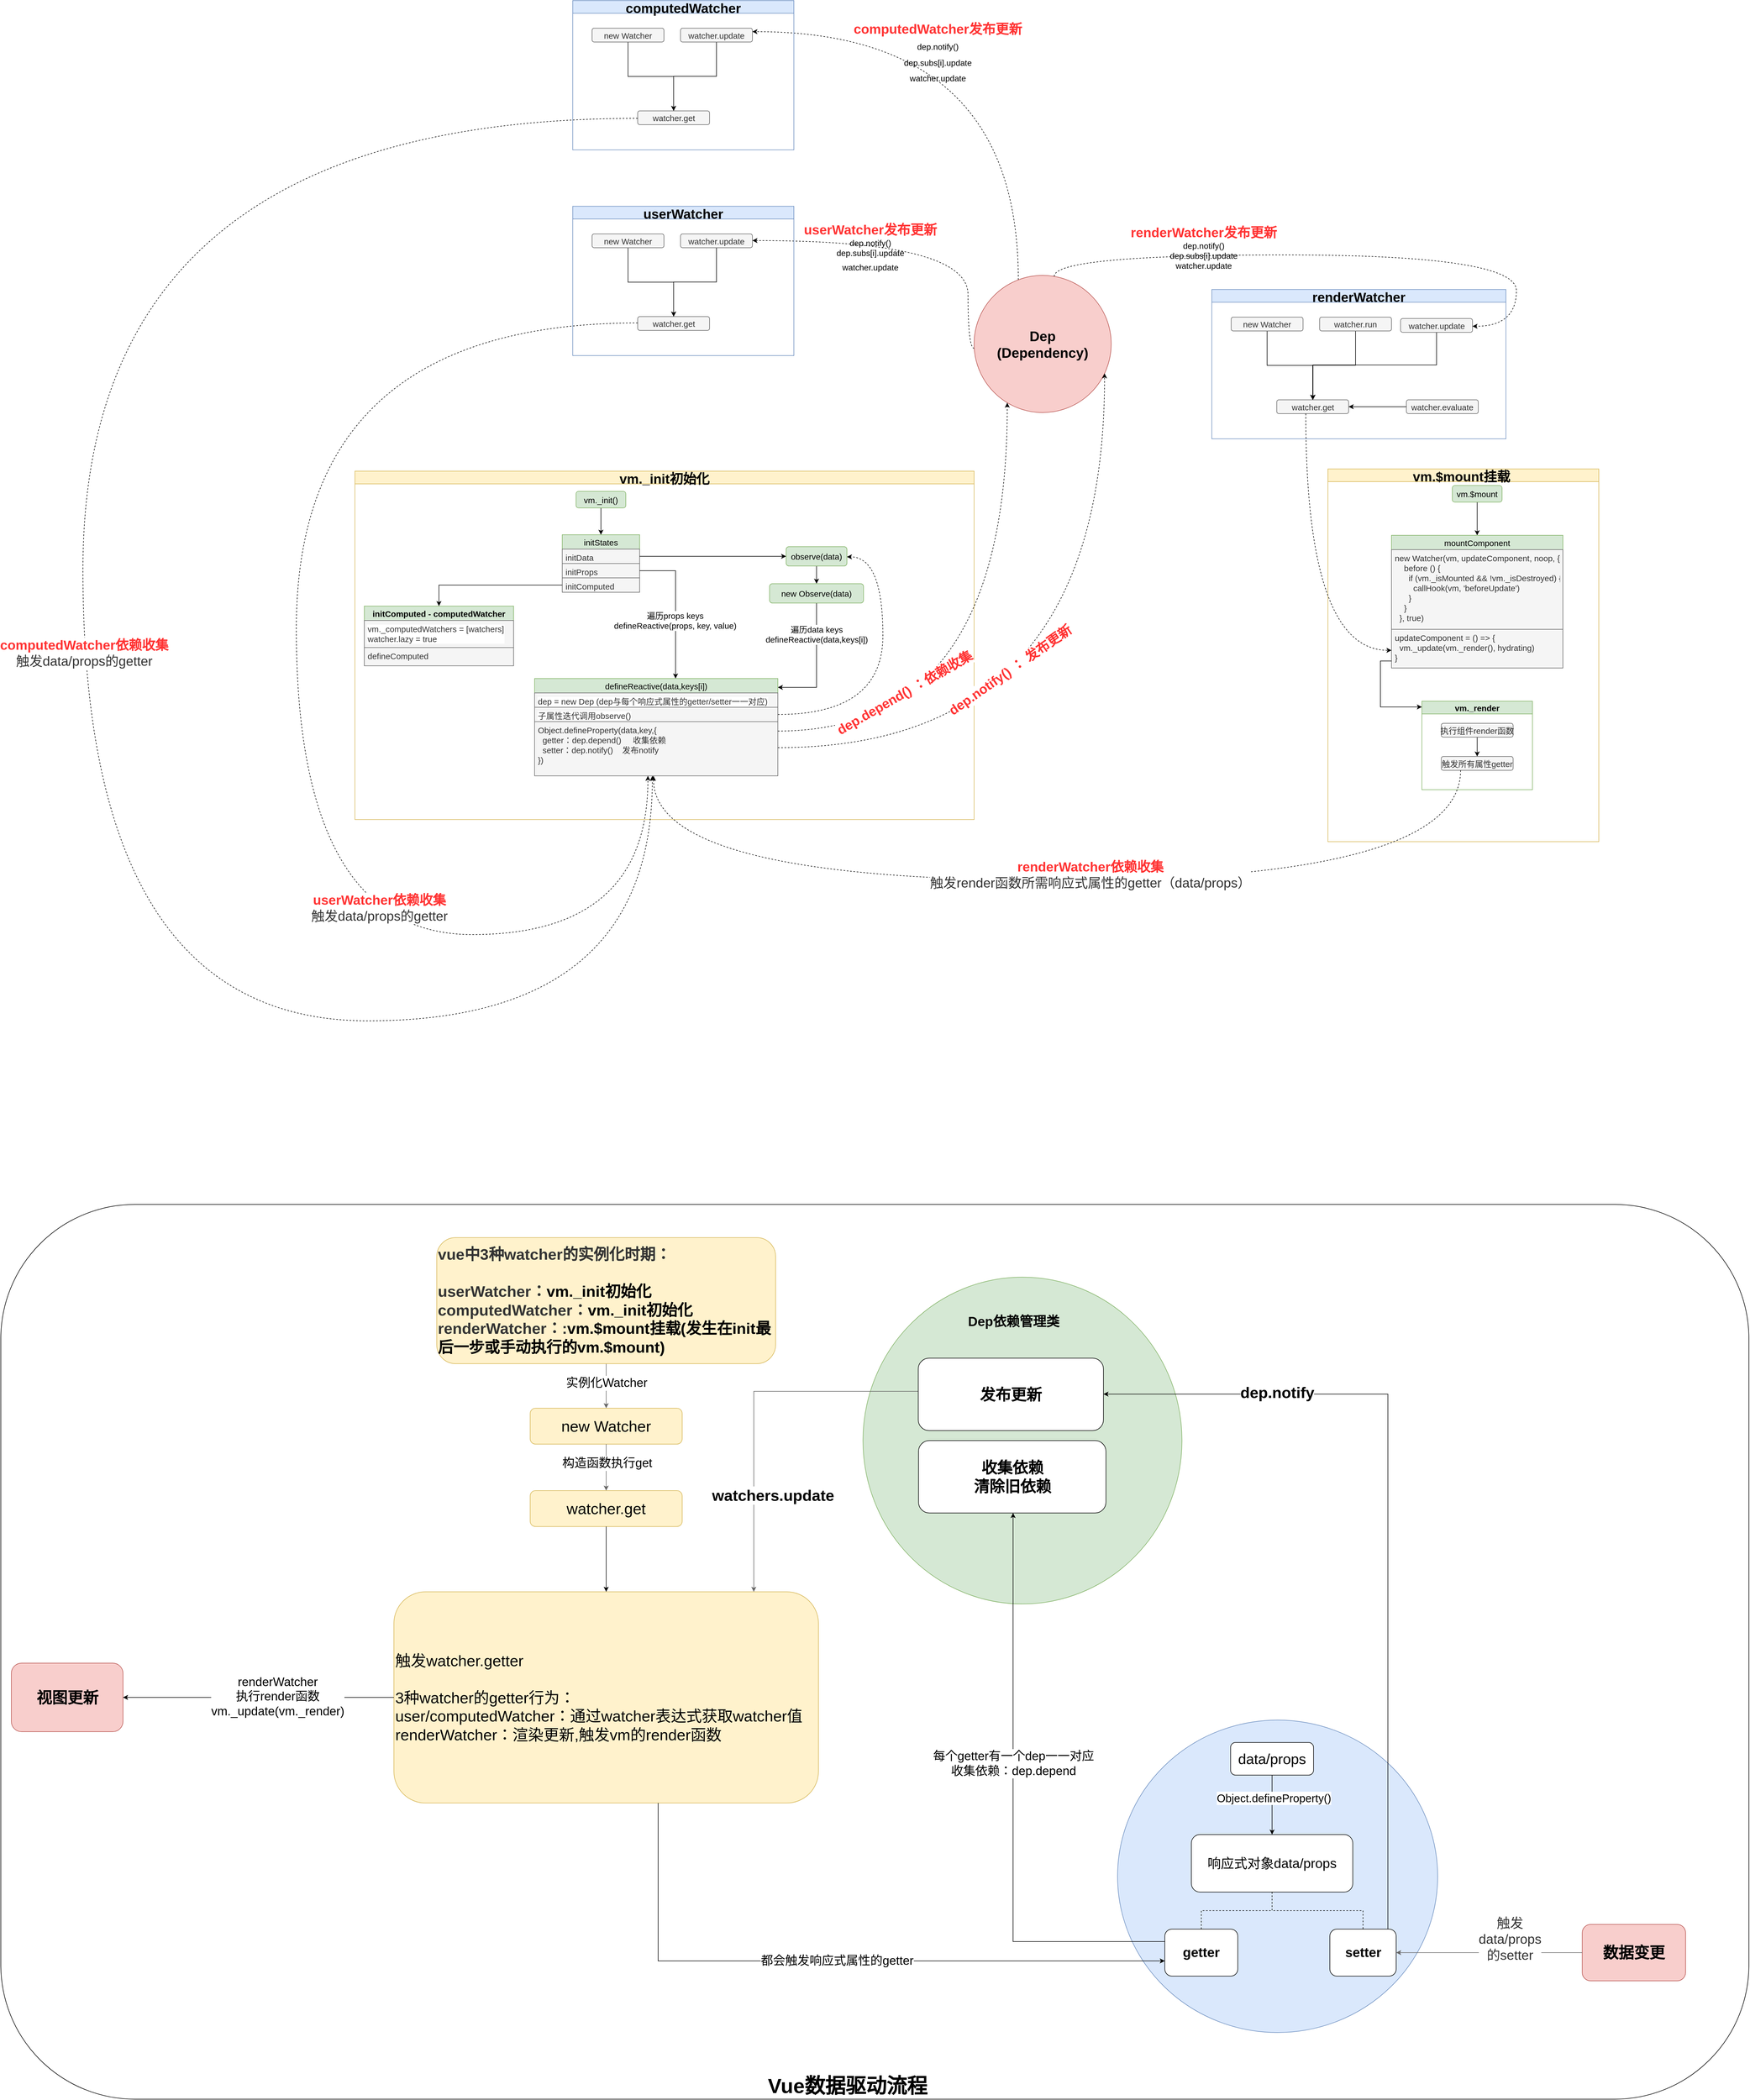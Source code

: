 <mxfile version="12.2.4" pages="1"><diagram id="KeDVFC0Eh61NueWpecI6" name="Page-1"><mxGraphModel dx="2292" dy="1906" grid="0" gridSize="10" guides="1" tooltips="1" connect="1" arrows="1" fold="1" page="0" pageScale="1" pageWidth="827" pageHeight="1169" background="none" math="0" shadow="0"><root><mxCell id="0"/><mxCell id="1" parent="0"/><mxCell id="132" value="" style="edgeStyle=orthogonalEdgeStyle;orthogonalLoop=1;jettySize=auto;html=1;curved=1;dashed=1;" parent="1" source="3" target="128" edge="1"><mxGeometry relative="1" as="geometry"><mxPoint x="1166" y="-112.0" as="targetPoint"/><Array as="points"><mxPoint x="799" y="-112"/><mxPoint x="799" y="-307"/></Array></mxGeometry></mxCell><mxCell id="133" value="&lt;span style=&quot;color: rgb(255 , 51 , 51) ; font-weight: 700&quot;&gt;&lt;font style=&quot;font-size: 24px&quot;&gt;userWatcher发布更新&lt;br&gt;&lt;/font&gt;&lt;/span&gt;&lt;span style=&quot;font-size: 15px&quot;&gt;dep.notify()&lt;/span&gt;&lt;br style=&quot;font-size: 15px&quot;&gt;&lt;span style=&quot;font-size: 15px&quot;&gt;dep.subs[i].update&lt;/span&gt;&lt;br style=&quot;font-size: 15px&quot;&gt;&lt;span style=&quot;font-size: 15px&quot;&gt;watcher.update&lt;/span&gt;&lt;span style=&quot;color: rgb(255 , 51 , 51) ; font-weight: 700&quot;&gt;&lt;font style=&quot;font-size: 24px&quot;&gt;&lt;br&gt;&lt;/font&gt;&lt;/span&gt;" style="text;html=1;resizable=0;points=[];align=center;verticalAlign=middle;labelBackgroundColor=none;" parent="132" vertex="1" connectable="0"><mxGeometry x="-0.067" y="23" relative="1" as="geometry"><mxPoint x="-105.5" y="-10" as="offset"/></mxGeometry></mxCell><mxCell id="146" style="edgeStyle=orthogonalEdgeStyle;curved=1;orthogonalLoop=1;jettySize=auto;html=1;entryX=1;entryY=0.25;entryDx=0;entryDy=0;dashed=1;fontSize=24;" parent="1" source="3" target="141" edge="1"><mxGeometry relative="1" as="geometry"><Array as="points"><mxPoint x="890" y="-684"/></Array></mxGeometry></mxCell><mxCell id="147" value="&lt;span style=&quot;color: rgb(255 , 51 , 51) ; font-weight: 700&quot;&gt;&lt;font style=&quot;font-size: 24px&quot;&gt;computedWatcher发布更新&lt;br&gt;&lt;/font&gt;&lt;/span&gt;&lt;span style=&quot;font-size: 15px&quot;&gt;dep.notify()&lt;/span&gt;&lt;br style=&quot;font-size: 15px&quot;&gt;&lt;span style=&quot;font-size: 15px&quot;&gt;dep.subs[i].update&lt;/span&gt;&lt;br style=&quot;font-size: 15px&quot;&gt;&lt;span style=&quot;font-size: 15px&quot;&gt;watcher.update&lt;/span&gt;&lt;span style=&quot;color: rgb(255 , 51 , 51) ; font-weight: 700&quot;&gt;&lt;font style=&quot;font-size: 24px&quot;&gt;&lt;br&gt;&lt;/font&gt;&lt;/span&gt;" style="text;html=1;resizable=0;points=[];align=center;verticalAlign=middle;labelBackgroundColor=none;fontSize=24;" parent="146" vertex="1" connectable="0"><mxGeometry x="-0.118" y="146" relative="1" as="geometry"><mxPoint as="offset"/></mxGeometry></mxCell><mxCell id="3" value="Dep&lt;br style=&quot;font-size: 25px;&quot;&gt;(Dependency)" style="ellipse;whiteSpace=wrap;html=1;aspect=fixed;fillColor=#f8cecc;strokeColor=#b85450;fontSize=25;fontStyle=1" parent="1" vertex="1"><mxGeometry x="810" y="-244" width="248" height="248" as="geometry"/></mxCell><mxCell id="5" value="vm._init初始化" style="swimlane;fillColor=#fff2cc;strokeColor=#d6b656;fontSize=24;" parent="1" vertex="1"><mxGeometry x="-310" y="110" width="1120" height="630" as="geometry"/></mxCell><mxCell id="50" style="edgeStyle=orthogonalEdgeStyle;orthogonalLoop=1;jettySize=auto;html=1;rounded=0;fontSize=15;" parent="5" source="7" target="12" edge="1"><mxGeometry relative="1" as="geometry"><mxPoint x="444.667" y="74.667" as="sourcePoint"/></mxGeometry></mxCell><mxCell id="7" value="vm._init()" style="rounded=1;whiteSpace=wrap;html=1;fontSize=15;fillColor=#d5e8d4;strokeColor=#82b366;" parent="5" vertex="1"><mxGeometry x="400" y="36.5" width="90" height="30" as="geometry"/></mxCell><mxCell id="27" style="edgeStyle=orthogonalEdgeStyle;rounded=0;orthogonalLoop=1;jettySize=auto;html=1;fontFamily=Helvetica;fontSize=15;fontColor=#000000;" parent="5" source="11" target="16" edge="1"><mxGeometry relative="1" as="geometry"/></mxCell><mxCell id="11" value="observe(data)" style="rounded=1;whiteSpace=wrap;html=1;fontSize=15;fillColor=#d5e8d4;strokeColor=#82b366;" parent="5" vertex="1"><mxGeometry x="780" y="136.5" width="110" height="35" as="geometry"/></mxCell><mxCell id="12" value="initStates" style="swimlane;fontStyle=0;childLayout=stackLayout;horizontal=1;startSize=26;fillColor=#d5e8d4;horizontalStack=0;resizeParent=1;resizeParentMax=0;resizeLast=0;collapsible=1;marginBottom=0;strokeWidth=1;fontSize=15;strokeColor=#82b366;" parent="5" vertex="1"><mxGeometry x="375" y="115" width="140" height="104" as="geometry"/></mxCell><mxCell id="13" value="initData" style="text;strokeColor=#666666;fillColor=#f5f5f5;align=left;verticalAlign=top;spacingLeft=4;spacingRight=4;overflow=hidden;rotatable=0;points=[[0,0.5],[1,0.5]];portConstraint=eastwest;fontColor=#333333;fontSize=15;" parent="12" vertex="1"><mxGeometry y="26" width="140" height="26" as="geometry"/></mxCell><mxCell id="14" value="initProps" style="text;strokeColor=#666666;fillColor=#f5f5f5;align=left;verticalAlign=top;spacingLeft=4;spacingRight=4;overflow=hidden;rotatable=0;points=[[0,0.5],[1,0.5]];portConstraint=eastwest;fontColor=#333333;fontSize=15;" parent="12" vertex="1"><mxGeometry y="52" width="140" height="26" as="geometry"/></mxCell><mxCell id="111" value="initComputed" style="text;strokeColor=#666666;fillColor=#f5f5f5;align=left;verticalAlign=top;spacingLeft=4;spacingRight=4;overflow=hidden;rotatable=0;points=[[0,0.5],[1,0.5]];portConstraint=eastwest;fontColor=#333333;fontSize=15;" parent="12" vertex="1"><mxGeometry y="78" width="140" height="26" as="geometry"/></mxCell><mxCell id="38" value="" style="edgeStyle=orthogonalEdgeStyle;orthogonalLoop=1;jettySize=auto;html=1;fontFamily=Helvetica;fontSize=15;fontColor=#FF3333;rounded=0;" parent="5" source="16" target="29" edge="1"><mxGeometry relative="1" as="geometry"><mxPoint x="835" y="395" as="targetPoint"/><Array as="points"><mxPoint x="835" y="391"/></Array></mxGeometry></mxCell><mxCell id="103" value="&lt;span style=&quot;text-align: left; font-size: 15px;&quot;&gt;遍历data keys&lt;/span&gt;&lt;br style=&quot;text-align: left; font-size: 15px;&quot;&gt;defineReactive(data,keys[i])" style="text;html=1;resizable=0;points=[];align=center;verticalAlign=middle;labelBackgroundColor=#ffffff;fontSize=15;" parent="38" vertex="1" connectable="0"><mxGeometry x="-0.293" y="-1" relative="1" as="geometry"><mxPoint x="1" y="-22.5" as="offset"/></mxGeometry></mxCell><mxCell id="16" value="new Observe(data)" style="rounded=1;whiteSpace=wrap;html=1;fontSize=15;fillColor=#d5e8d4;strokeColor=#82b366;" parent="5" vertex="1"><mxGeometry x="750" y="203.5" width="170" height="35" as="geometry"/></mxCell><mxCell id="22" style="edgeStyle=orthogonalEdgeStyle;rounded=0;orthogonalLoop=1;jettySize=auto;html=1;entryX=0;entryY=0.5;entryDx=0;entryDy=0;fontFamily=Helvetica;fontSize=15;fontColor=#000000;" parent="5" source="13" target="11" edge="1"><mxGeometry relative="1" as="geometry"><mxPoint x="660" y="162.5" as="sourcePoint"/></mxGeometry></mxCell><mxCell id="29" value="defineReactive(data,keys[i])" style="swimlane;fontStyle=0;childLayout=stackLayout;horizontal=1;startSize=26;fillColor=#d5e8d4;horizontalStack=0;resizeParent=1;resizeParentMax=0;resizeLast=0;collapsible=1;marginBottom=0;strokeWidth=1;fontSize=15;strokeColor=#82b366;" parent="5" vertex="1"><mxGeometry x="325" y="375" width="440" height="176" as="geometry"/></mxCell><mxCell id="30" value="dep = new Dep (dep与每个响应式属性的getter/setter一一对应)" style="text;align=left;verticalAlign=top;spacingLeft=4;spacingRight=4;overflow=hidden;rotatable=0;points=[[0,0.5],[1,0.5]];portConstraint=eastwest;labelBackgroundColor=#ffffff;fillColor=#f5f5f5;strokeColor=#666666;fontColor=#333333;fontSize=15;" parent="29" vertex="1"><mxGeometry y="26" width="440" height="26" as="geometry"/></mxCell><mxCell id="33" value="子属性迭代调用observe()" style="text;align=left;verticalAlign=top;spacingLeft=4;spacingRight=4;overflow=hidden;rotatable=0;points=[[0,0.5],[1,0.5]];portConstraint=eastwest;labelBackgroundColor=#ffffff;fillColor=#f5f5f5;strokeColor=#666666;fontColor=#333333;fontSize=15;" parent="29" vertex="1"><mxGeometry y="52" width="440" height="26" as="geometry"/></mxCell><mxCell id="31" value="Object.defineProperty(data,key,{&#10;  getter：dep.depend()     收集依赖&#10;  setter：dep.notify()    发布notify&#10;})" style="text;align=left;verticalAlign=top;spacingLeft=4;spacingRight=4;overflow=hidden;rotatable=0;points=[[0,0.5],[1,0.5]];portConstraint=eastwest;fillColor=#f5f5f5;strokeColor=#666666;fontColor=#333333;fontSize=15;" parent="29" vertex="1"><mxGeometry y="78" width="440" height="98" as="geometry"/></mxCell><mxCell id="44" style="edgeStyle=orthogonalEdgeStyle;rounded=0;orthogonalLoop=1;jettySize=auto;html=1;fontFamily=Helvetica;fontSize=15;fontColor=#FF3333;" parent="5" source="14" target="29" edge="1"><mxGeometry relative="1" as="geometry"><Array as="points"><mxPoint x="580" y="180"/></Array></mxGeometry></mxCell><mxCell id="104" value="&lt;span style=&quot;text-align: left; font-size: 15px;&quot;&gt;遍历props keys&lt;/span&gt;&lt;br style=&quot;text-align: left; font-size: 15px;&quot;&gt;&lt;span style=&quot;text-align: left; font-size: 15px;&quot;&gt;defineReactive(props, key, value)&lt;/span&gt;" style="text;html=1;resizable=0;points=[];align=center;verticalAlign=middle;labelBackgroundColor=#ffffff;fontSize=15;" parent="44" vertex="1" connectable="0"><mxGeometry x="0.365" y="-3" relative="1" as="geometry"><mxPoint x="2" y="-23" as="offset"/></mxGeometry></mxCell><mxCell id="48" style="edgeStyle=orthogonalEdgeStyle;curved=1;orthogonalLoop=1;jettySize=auto;html=1;dashed=1;fontSize=15;exitX=1;exitY=0.5;exitDx=0;exitDy=0;" parent="5" source="33" target="11" edge="1"><mxGeometry relative="1" as="geometry"><Array as="points"><mxPoint x="955" y="440"/><mxPoint x="955" y="155"/></Array></mxGeometry></mxCell><mxCell id="112" value="initComputed - computedWatcher" style="swimlane;fontStyle=1;childLayout=stackLayout;horizontal=1;startSize=26;fillColor=#d5e8d4;horizontalStack=0;resizeParent=1;resizeParentMax=0;resizeLast=0;collapsible=1;marginBottom=0;strokeWidth=1;fontSize=15;strokeColor=#82b366;" parent="5" vertex="1"><mxGeometry x="17" y="244" width="270" height="108" as="geometry"/></mxCell><mxCell id="114" value="vm._computedWatchers = [watchers]&#10;watcher.lazy = true" style="text;align=left;verticalAlign=top;spacingLeft=4;spacingRight=4;overflow=hidden;rotatable=0;points=[[0,0.5],[1,0.5]];portConstraint=eastwest;labelBackgroundColor=#ffffff;fillColor=#f5f5f5;strokeColor=#666666;fontColor=#333333;fontSize=15;" parent="112" vertex="1"><mxGeometry y="26" width="270" height="49" as="geometry"/></mxCell><mxCell id="117" value="defineComputed" style="text;align=left;verticalAlign=top;spacingLeft=4;spacingRight=4;overflow=hidden;rotatable=0;points=[[0,0.5],[1,0.5]];portConstraint=eastwest;fillColor=#f5f5f5;strokeColor=#666666;fontColor=#333333;fontSize=15;" parent="112" vertex="1"><mxGeometry y="75" width="270" height="33" as="geometry"/></mxCell><mxCell id="116" style="edgeStyle=orthogonalEdgeStyle;rounded=0;orthogonalLoop=1;jettySize=auto;html=1;" parent="5" source="111" target="112" edge="1"><mxGeometry relative="1" as="geometry"/></mxCell><mxCell id="51" value="vm.$mount挂载 " style="swimlane;fillColor=#fff2cc;strokeColor=#d6b656;fontSize=24;" parent="1" vertex="1"><mxGeometry x="1450" y="106" width="490" height="674" as="geometry"/></mxCell><mxCell id="52" style="edgeStyle=orthogonalEdgeStyle;orthogonalLoop=1;jettySize=auto;html=1;rounded=0;fontSize=15;" parent="51" source="53" target="56" edge="1"><mxGeometry relative="1" as="geometry"/></mxCell><mxCell id="53" value="vm.$mount" style="rounded=1;whiteSpace=wrap;html=1;fontSize=15;fillColor=#d5e8d4;strokeColor=#82b366;" parent="51" vertex="1"><mxGeometry x="225" y="30" width="90" height="30" as="geometry"/></mxCell><mxCell id="56" value="mountComponent" style="swimlane;fontStyle=0;childLayout=stackLayout;horizontal=1;startSize=26;fillColor=#d5e8d4;horizontalStack=0;resizeParent=1;resizeParentMax=0;resizeLast=0;collapsible=1;marginBottom=0;strokeWidth=1;fontSize=15;strokeColor=#82b366;" parent="51" vertex="1"><mxGeometry x="115" y="120" width="310" height="240" as="geometry"/></mxCell><mxCell id="57" value="new Watcher(vm, updateComponent, noop, {&#10;    before () {&#10;      if (vm._isMounted &amp;&amp; !vm._isDestroyed) {&#10;        callHook(vm, 'beforeUpdate')&#10;      }&#10;    }&#10;  }, true)" style="text;strokeColor=#666666;fillColor=#f5f5f5;align=left;verticalAlign=top;spacingLeft=4;spacingRight=4;overflow=hidden;rotatable=0;points=[[0,0.5],[1,0.5]];portConstraint=eastwest;fontColor=#333333;fontSize=15;" parent="56" vertex="1"><mxGeometry y="26" width="310" height="144" as="geometry"/></mxCell><mxCell id="58" value="updateComponent = () =&gt; {&#10;  vm._update(vm._render(), hydrating)&#10;}" style="text;strokeColor=#666666;fillColor=#f5f5f5;align=left;verticalAlign=top;spacingLeft=4;spacingRight=4;overflow=hidden;rotatable=0;points=[[0,0.5],[1,0.5]];portConstraint=eastwest;fontColor=#333333;fontSize=15;" parent="56" vertex="1"><mxGeometry y="170" width="310" height="70" as="geometry"/></mxCell><mxCell id="71" value="vm._render" style="swimlane;startSize=23;fillColor=#d5e8d4;strokeColor=#82b366;fontSize=15;" parent="51" vertex="1"><mxGeometry x="170" y="420" width="200" height="160" as="geometry"/></mxCell><mxCell id="78" style="edgeStyle=orthogonalEdgeStyle;rounded=0;orthogonalLoop=1;jettySize=auto;html=1;entryX=0.5;entryY=0;entryDx=0;entryDy=0;fontSize=15;" parent="71" source="76" target="77" edge="1"><mxGeometry relative="1" as="geometry"/></mxCell><mxCell id="76" value="&lt;span style=&quot;color: rgb(51, 51, 51); font-size: 15px; text-align: left; white-space: nowrap;&quot;&gt;执行组件render函数&lt;/span&gt;" style="rounded=1;whiteSpace=wrap;html=1;fontSize=15;fillColor=#f5f5f5;strokeColor=#666666;fontColor=#333333;" parent="71" vertex="1"><mxGeometry x="35" y="40" width="130" height="25" as="geometry"/></mxCell><mxCell id="77" value="&lt;span style=&quot;color: rgb(51, 51, 51); font-size: 15px; text-align: left; white-space: nowrap;&quot;&gt;触发所有属性getter&lt;/span&gt;" style="rounded=1;whiteSpace=wrap;html=1;fontSize=15;fillColor=#f5f5f5;strokeColor=#666666;fontColor=#333333;" parent="71" vertex="1"><mxGeometry x="35" y="100" width="130" height="25" as="geometry"/></mxCell><mxCell id="97" style="edgeStyle=orthogonalEdgeStyle;rounded=0;orthogonalLoop=1;jettySize=auto;html=1;entryX=0;entryY=0.065;entryDx=0;entryDy=0;entryPerimeter=0;exitX=0;exitY=0.817;exitDx=0;exitDy=0;exitPerimeter=0;fontSize=15;" parent="51" source="58" target="71" edge="1"><mxGeometry relative="1" as="geometry"/></mxCell><mxCell id="85" value="renderWatcher" style="swimlane;startSize=23;fillColor=#dae8fc;strokeColor=#6c8ebf;fontSize=24;" parent="1" vertex="1"><mxGeometry x="1240" y="-218.5" width="532" height="270" as="geometry"/></mxCell><mxCell id="86" style="edgeStyle=orthogonalEdgeStyle;rounded=0;orthogonalLoop=1;jettySize=auto;html=1;entryX=0.5;entryY=0;entryDx=0;entryDy=0;fontSize=15;" parent="85" source="87" target="88" edge="1"><mxGeometry relative="1" as="geometry"/></mxCell><mxCell id="87" value="&lt;span style=&quot;color: rgb(51, 51, 51); font-size: 15px; text-align: left; white-space: nowrap;&quot;&gt;new Watcher&lt;/span&gt;" style="rounded=1;whiteSpace=wrap;html=1;fontSize=15;fillColor=#f5f5f5;strokeColor=#666666;fontColor=#333333;" parent="85" vertex="1"><mxGeometry x="35" y="50" width="130" height="25" as="geometry"/></mxCell><mxCell id="88" value="&lt;span style=&quot;color: rgb(51, 51, 51); font-size: 15px; text-align: left; white-space: nowrap;&quot;&gt;watcher.get&lt;/span&gt;" style="rounded=1;whiteSpace=wrap;html=1;fontSize=15;fillColor=#f5f5f5;strokeColor=#666666;fontColor=#333333;" parent="85" vertex="1"><mxGeometry x="117.5" y="199.5" width="130" height="25" as="geometry"/></mxCell><mxCell id="90" style="edgeStyle=orthogonalEdgeStyle;orthogonalLoop=1;jettySize=auto;html=1;entryX=0.5;entryY=0;entryDx=0;entryDy=0;rounded=0;fontSize=15;" parent="85" source="89" target="88" edge="1"><mxGeometry relative="1" as="geometry"><Array as="points"><mxPoint x="260" y="137"/><mxPoint x="183" y="137"/></Array></mxGeometry></mxCell><mxCell id="89" value="&lt;span style=&quot;color: rgb(51 , 51 , 51) ; font-size: 15px ; text-align: left ; white-space: nowrap&quot;&gt;watcher.run&lt;/span&gt;" style="rounded=1;whiteSpace=wrap;html=1;fontSize=15;fillColor=#f5f5f5;strokeColor=#666666;fontColor=#333333;" parent="85" vertex="1"><mxGeometry x="195" y="50" width="130" height="25" as="geometry"/></mxCell><mxCell id="122" style="edgeStyle=orthogonalEdgeStyle;rounded=0;orthogonalLoop=1;jettySize=auto;html=1;" parent="85" source="121" target="88" edge="1"><mxGeometry relative="1" as="geometry"/></mxCell><mxCell id="121" value="&lt;span style=&quot;color: rgb(51 , 51 , 51) ; font-size: 15px ; text-align: left ; white-space: nowrap&quot;&gt;watcher.evaluate&lt;/span&gt;" style="rounded=1;whiteSpace=wrap;html=1;fontSize=15;fillColor=#f5f5f5;strokeColor=#666666;fontColor=#333333;" parent="85" vertex="1"><mxGeometry x="352" y="199.5" width="130" height="25" as="geometry"/></mxCell><mxCell id="99" style="edgeStyle=orthogonalEdgeStyle;orthogonalLoop=1;jettySize=auto;html=1;curved=1;dashed=1;fontSize=15;" parent="1" source="88" target="58" edge="1"><mxGeometry relative="1" as="geometry"><Array as="points"><mxPoint x="1410" y="434"/></Array></mxGeometry></mxCell><mxCell id="105" style="edgeStyle=orthogonalEdgeStyle;curved=1;orthogonalLoop=1;jettySize=auto;html=1;fontSize=20;dashed=1;" parent="1" source="77" target="31" edge="1"><mxGeometry relative="1" as="geometry"><Array as="points"><mxPoint x="1690" y="850"/><mxPoint x="230" y="850"/></Array></mxGeometry></mxCell><mxCell id="106" value="&lt;span style=&quot;color: rgb(255, 51, 51); font-size: 24px; font-weight: 700;&quot;&gt;renderWatcher依赖收集&lt;/span&gt;&lt;span style=&quot;color: rgb(51, 51, 51); font-size: 24px; text-align: left;&quot;&gt;&lt;br style=&quot;font-size: 24px;&quot;&gt;触发render函数所需响应式属性的getter（data/props）&lt;/span&gt;" style="text;html=1;resizable=0;points=[];align=center;verticalAlign=middle;labelBackgroundColor=#ffffff;fontSize=24;" parent="105" vertex="1" connectable="0"><mxGeometry x="-0.297" y="-8" relative="1" as="geometry"><mxPoint x="-220" y="-2" as="offset"/></mxGeometry></mxCell><mxCell id="107" style="edgeStyle=orthogonalEdgeStyle;curved=1;orthogonalLoop=1;jettySize=auto;html=1;fontSize=20;dashed=1;" parent="1" source="31" target="3" edge="1"><mxGeometry relative="1" as="geometry"><Array as="points"><mxPoint x="870" y="580"/><mxPoint x="870" y="-90"/></Array></mxGeometry></mxCell><mxCell id="108" value="&lt;font style=&quot;font-size: 24px&quot;&gt;dep.depend() ：依赖收集&lt;/font&gt;" style="text;html=1;resizable=0;points=[];align=center;verticalAlign=middle;labelBackgroundColor=#ffffff;fontSize=20;rotation=-30;fontStyle=1;fontColor=#FF3333;" parent="107" vertex="1" connectable="0"><mxGeometry x="-0.579" y="7" relative="1" as="geometry"><mxPoint x="16.5" y="-62" as="offset"/></mxGeometry></mxCell><mxCell id="109" style="edgeStyle=orthogonalEdgeStyle;curved=1;orthogonalLoop=1;jettySize=auto;html=1;fontSize=20;dashed=1;" parent="1" source="31" target="3" edge="1"><mxGeometry relative="1" as="geometry"><Array as="points"><mxPoint x="1046" y="610"/></Array></mxGeometry></mxCell><mxCell id="110" value="&lt;font style=&quot;font-size: 24px&quot;&gt;dep.notify() ： 发布更新&lt;/font&gt;" style="text;html=1;resizable=0;points=[];align=center;verticalAlign=middle;labelBackgroundColor=#ffffff;fontSize=20;rotation=-35;fontStyle=1;fontColor=#FF3333;" parent="109" vertex="1" connectable="0"><mxGeometry x="-0.234" y="28" relative="1" as="geometry"><mxPoint x="-65.5" y="-112" as="offset"/></mxGeometry></mxCell><mxCell id="83" style="edgeStyle=orthogonalEdgeStyle;orthogonalLoop=1;jettySize=auto;html=1;curved=1;fontSize=15;dashed=1;" parent="1" source="3" target="119" edge="1"><mxGeometry relative="1" as="geometry"><Array as="points"><mxPoint x="955" y="-281"/><mxPoint x="1791" y="-281"/><mxPoint x="1791" y="-152"/></Array></mxGeometry></mxCell><mxCell id="102" value="&lt;span style=&quot;color: rgb(255 , 51 , 51) ; font-size: 24px ; font-weight: 700&quot;&gt;renderWatcher发布更新&lt;/span&gt;&lt;br&gt;dep.notify()&lt;br&gt;dep.subs[i].update&lt;br&gt;watcher.update" style="text;html=1;resizable=0;points=[];align=center;verticalAlign=middle;labelBackgroundColor=none;fontSize=15;" parent="83" vertex="1" connectable="0"><mxGeometry x="-0.482" y="-6" relative="1" as="geometry"><mxPoint x="28" y="-19.5" as="offset"/></mxGeometry></mxCell><mxCell id="120" style="edgeStyle=orthogonalEdgeStyle;rounded=0;orthogonalLoop=1;jettySize=auto;html=1;" parent="1" source="119" target="88" edge="1"><mxGeometry relative="1" as="geometry"><Array as="points"><mxPoint x="1647" y="-82"/><mxPoint x="1423" y="-82"/></Array></mxGeometry></mxCell><mxCell id="119" value="&lt;span style=&quot;color: rgb(51, 51, 51); font-size: 15px; text-align: left; white-space: nowrap;&quot;&gt;watcher.update&lt;/span&gt;" style="rounded=1;whiteSpace=wrap;html=1;fontSize=15;fillColor=#f5f5f5;strokeColor=#666666;fontColor=#333333;" parent="1" vertex="1"><mxGeometry x="1581.5" y="-166" width="130" height="25" as="geometry"/></mxCell><mxCell id="123" value="userWatcher" style="swimlane;startSize=23;fillColor=#dae8fc;strokeColor=#6c8ebf;fontSize=24;" parent="1" vertex="1"><mxGeometry x="84" y="-369" width="400" height="270" as="geometry"/></mxCell><mxCell id="124" style="edgeStyle=orthogonalEdgeStyle;rounded=0;orthogonalLoop=1;jettySize=auto;html=1;entryX=0.5;entryY=0;entryDx=0;entryDy=0;fontSize=15;" parent="123" source="125" target="126" edge="1"><mxGeometry relative="1" as="geometry"/></mxCell><mxCell id="125" value="&lt;span style=&quot;color: rgb(51, 51, 51); font-size: 15px; text-align: left; white-space: nowrap;&quot;&gt;new Watcher&lt;/span&gt;" style="rounded=1;whiteSpace=wrap;html=1;fontSize=15;fillColor=#f5f5f5;strokeColor=#666666;fontColor=#333333;" parent="123" vertex="1"><mxGeometry x="35" y="50" width="130" height="25" as="geometry"/></mxCell><mxCell id="126" value="&lt;span style=&quot;color: rgb(51, 51, 51); font-size: 15px; text-align: left; white-space: nowrap;&quot;&gt;watcher.get&lt;/span&gt;" style="rounded=1;whiteSpace=wrap;html=1;fontSize=15;fillColor=#f5f5f5;strokeColor=#666666;fontColor=#333333;" parent="123" vertex="1"><mxGeometry x="117.5" y="199.5" width="130" height="25" as="geometry"/></mxCell><mxCell id="127" style="edgeStyle=orthogonalEdgeStyle;orthogonalLoop=1;jettySize=auto;html=1;entryX=0.5;entryY=0;entryDx=0;entryDy=0;rounded=0;fontSize=15;" parent="123" source="128" target="126" edge="1"><mxGeometry relative="1" as="geometry"><Array as="points"><mxPoint x="260" y="137"/><mxPoint x="183" y="137"/></Array></mxGeometry></mxCell><mxCell id="128" value="&lt;span style=&quot;color: rgb(51 , 51 , 51) ; font-size: 15px ; text-align: left ; white-space: nowrap&quot;&gt;watcher.update&lt;/span&gt;" style="rounded=1;whiteSpace=wrap;html=1;fontSize=15;fillColor=#f5f5f5;strokeColor=#666666;fontColor=#333333;" parent="123" vertex="1"><mxGeometry x="195" y="50" width="130" height="25" as="geometry"/></mxCell><mxCell id="134" style="edgeStyle=orthogonalEdgeStyle;curved=1;orthogonalLoop=1;jettySize=auto;html=1;dashed=1;" parent="1" source="126" target="31" edge="1"><mxGeometry relative="1" as="geometry"><Array as="points"><mxPoint x="-416" y="-158"/><mxPoint x="-416" y="948"/><mxPoint x="220" y="948"/></Array></mxGeometry></mxCell><mxCell id="135" value="&lt;span style=&quot;color: rgb(255, 51, 51); font-size: 24px; font-weight: 700;&quot;&gt;userWatcher依赖收集&lt;/span&gt;&lt;span style=&quot;color: rgb(51, 51, 51); font-size: 24px; text-align: left;&quot;&gt;&lt;br style=&quot;font-size: 24px;&quot;&gt;触发data/props的getter&lt;/span&gt;&lt;span style=&quot;color: rgb(51, 51, 51); font-size: 24px; text-align: left;&quot;&gt;&lt;br style=&quot;font-size: 24px;&quot;&gt;&lt;/span&gt;" style="text;html=1;resizable=0;points=[];align=center;verticalAlign=middle;labelBackgroundColor=#ffffff;fontSize=24;" parent="134" vertex="1" connectable="0"><mxGeometry x="0.416" y="48" relative="1" as="geometry"><mxPoint as="offset"/></mxGeometry></mxCell><mxCell id="136" value="computedWatcher" style="swimlane;startSize=23;fillColor=#dae8fc;strokeColor=#6c8ebf;fontSize=24;" parent="1" vertex="1"><mxGeometry x="84" y="-741" width="400" height="270" as="geometry"/></mxCell><mxCell id="137" style="edgeStyle=orthogonalEdgeStyle;rounded=0;orthogonalLoop=1;jettySize=auto;html=1;entryX=0.5;entryY=0;entryDx=0;entryDy=0;fontSize=15;" parent="136" source="138" target="139" edge="1"><mxGeometry relative="1" as="geometry"/></mxCell><mxCell id="138" value="&lt;span style=&quot;color: rgb(51, 51, 51); font-size: 15px; text-align: left; white-space: nowrap;&quot;&gt;new Watcher&lt;/span&gt;" style="rounded=1;whiteSpace=wrap;html=1;fontSize=15;fillColor=#f5f5f5;strokeColor=#666666;fontColor=#333333;" parent="136" vertex="1"><mxGeometry x="35" y="50" width="130" height="25" as="geometry"/></mxCell><mxCell id="139" value="&lt;span style=&quot;color: rgb(51, 51, 51); font-size: 15px; text-align: left; white-space: nowrap;&quot;&gt;watcher.get&lt;/span&gt;" style="rounded=1;whiteSpace=wrap;html=1;fontSize=15;fillColor=#f5f5f5;strokeColor=#666666;fontColor=#333333;" parent="136" vertex="1"><mxGeometry x="117.5" y="199.5" width="130" height="25" as="geometry"/></mxCell><mxCell id="140" style="edgeStyle=orthogonalEdgeStyle;orthogonalLoop=1;jettySize=auto;html=1;entryX=0.5;entryY=0;entryDx=0;entryDy=0;rounded=0;fontSize=15;" parent="136" source="141" target="139" edge="1"><mxGeometry relative="1" as="geometry"><Array as="points"><mxPoint x="260" y="137"/><mxPoint x="183" y="137"/></Array></mxGeometry></mxCell><mxCell id="141" value="&lt;span style=&quot;color: rgb(51 , 51 , 51) ; font-size: 15px ; text-align: left ; white-space: nowrap&quot;&gt;watcher.update&lt;/span&gt;" style="rounded=1;whiteSpace=wrap;html=1;fontSize=15;fillColor=#f5f5f5;strokeColor=#666666;fontColor=#333333;" parent="136" vertex="1"><mxGeometry x="195" y="50" width="130" height="25" as="geometry"/></mxCell><mxCell id="142" style="edgeStyle=orthogonalEdgeStyle;curved=1;orthogonalLoop=1;jettySize=auto;html=1;dashed=1;" parent="1" source="139" target="31" edge="1"><mxGeometry relative="1" as="geometry"><Array as="points"><mxPoint x="-802" y="-528"/><mxPoint x="-802" y="1104"/><mxPoint x="228" y="1104"/></Array></mxGeometry></mxCell><mxCell id="144" value="&lt;span style=&quot;color: rgb(255, 51, 51); font-size: 24px; font-weight: 700;&quot;&gt;computedWatcher依赖收集&lt;/span&gt;&lt;span style=&quot;text-align: left; color: rgb(51, 51, 51); font-size: 24px;&quot;&gt;&lt;br style=&quot;font-size: 24px;&quot;&gt;触发data/props的getter&lt;/span&gt;" style="text;html=1;resizable=0;points=[];align=center;verticalAlign=middle;labelBackgroundColor=#ffffff;fontSize=24;" parent="142" vertex="1" connectable="0"><mxGeometry x="-0.041" y="2" relative="1" as="geometry"><mxPoint as="offset"/></mxGeometry></mxCell><mxCell id="204" value="" style="group;fontStyle=1" parent="1" vertex="1" connectable="0"><mxGeometry x="-950.5" y="1436" width="3162" height="1618" as="geometry"/></mxCell><mxCell id="203" value="" style="rounded=1;whiteSpace=wrap;html=1;fontSize=24;align=center;fontStyle=0" parent="204" vertex="1"><mxGeometry width="3162" height="1618" as="geometry"/></mxCell><mxCell id="195" value="" style="ellipse;whiteSpace=wrap;html=1;fontSize=22;align=center;fillColor=#d5e8d4;strokeColor=#82b366;" parent="204" vertex="1"><mxGeometry x="1559.5" y="131.5" width="577" height="591" as="geometry"/></mxCell><mxCell id="194" value="" style="ellipse;whiteSpace=wrap;html=1;fontSize=22;align=center;fillColor=#dae8fc;strokeColor=#6c8ebf;" parent="204" vertex="1"><mxGeometry x="2020" y="932.5" width="579" height="565" as="geometry"/></mxCell><mxCell id="148" value="new Watcher" style="rounded=1;whiteSpace=wrap;html=1;labelBackgroundColor=none;fontSize=28;fontStyle=0;fillColor=#fff2cc;strokeColor=#d6b656;" parent="204" vertex="1"><mxGeometry x="957.5" y="368.5" width="275" height="65" as="geometry"/></mxCell><mxCell id="169" style="edgeStyle=orthogonalEdgeStyle;rounded=0;orthogonalLoop=1;jettySize=auto;html=1;entryX=0.5;entryY=0;entryDx=0;entryDy=0;fontSize=28;fontStyle=1;fillColor=#f5f5f5;strokeColor=#666666;" parent="204" source="167" target="148" edge="1"><mxGeometry relative="1" as="geometry"/></mxCell><mxCell id="174" value="实例化Watcher" style="text;html=1;resizable=0;points=[];align=center;verticalAlign=middle;labelBackgroundColor=#ffffff;fontSize=22;" parent="169" vertex="1" connectable="0"><mxGeometry x="-0.003" y="-16" relative="1" as="geometry"><mxPoint x="16" y="-5.5" as="offset"/></mxGeometry></mxCell><mxCell id="167" value="&lt;span style=&quot;color: rgb(51 , 51 , 51)&quot;&gt;vue中3种watcher的实例化时期：&lt;br&gt;&lt;br&gt;userWatcher：&lt;/span&gt;vm._init初始化&lt;br&gt;&lt;span style=&quot;color: rgb(51 , 51 , 51)&quot;&gt;computedWatcher&lt;/span&gt;&lt;span style=&quot;color: rgb(51 , 51 , 51)&quot;&gt;：&lt;/span&gt;vm._init初始化&lt;br style=&quot;font-size: 28px&quot;&gt;&lt;span style=&quot;color: rgb(51 , 51 , 51)&quot;&gt;renderWatcher：:&lt;/span&gt;vm.$mount挂载(发生在init最后一步或手动执行的vm.$mount)" style="rounded=1;whiteSpace=wrap;html=1;labelBackgroundColor=none;fontSize=28;fontStyle=1;fillColor=#fff2cc;strokeColor=#d6b656;align=left;" parent="204" vertex="1"><mxGeometry x="788.5" y="60" width="613" height="228" as="geometry"/></mxCell><mxCell id="149" value="watcher.get" style="rounded=1;whiteSpace=wrap;html=1;labelBackgroundColor=none;fontSize=28;fontStyle=0;fillColor=#fff2cc;strokeColor=#d6b656;" parent="204" vertex="1"><mxGeometry x="957.5" y="517.5" width="275" height="65" as="geometry"/></mxCell><mxCell id="150" value="" style="edgeStyle=orthogonalEdgeStyle;curved=1;orthogonalLoop=1;jettySize=auto;html=1;fontSize=28;fontStyle=1;fillColor=#f5f5f5;strokeColor=#666666;" parent="204" source="148" target="149" edge="1"><mxGeometry relative="1" as="geometry"/></mxCell><mxCell id="175" value="构造函数执行get" style="text;html=1;resizable=0;points=[];align=center;verticalAlign=middle;labelBackgroundColor=#ffffff;fontSize=22;" parent="150" vertex="1" connectable="0"><mxGeometry x="-0.193" y="1" relative="1" as="geometry"><mxPoint as="offset"/></mxGeometry></mxCell><mxCell id="165" value="&lt;span style=&quot;text-align: center&quot;&gt;触发watcher.getter&lt;br&gt;&lt;/span&gt;&lt;br&gt;3种watcher的getter行为：&lt;br&gt;user/computedWatcher：通过watcher表达式获取watcher值&lt;br style=&quot;font-size: 28px&quot;&gt;renderWatcher：渲染更新,触发vm的render函数" style="rounded=1;whiteSpace=wrap;html=1;labelBackgroundColor=none;fontSize=28;fontStyle=0;fillColor=#fff2cc;strokeColor=#d6b656;align=left;" parent="204" vertex="1"><mxGeometry x="711" y="700.5" width="768" height="382" as="geometry"/></mxCell><mxCell id="201" style="edgeStyle=orthogonalEdgeStyle;rounded=0;orthogonalLoop=1;jettySize=auto;html=1;endArrow=classic;endFill=1;fontSize=24;" parent="204" source="149" target="165" edge="1"><mxGeometry relative="1" as="geometry"/></mxCell><mxCell id="187" value="视图更新" style="rounded=1;whiteSpace=wrap;html=1;labelBackgroundColor=none;fontSize=28;fontStyle=1;fillColor=#f8cecc;strokeColor=#b85450;align=center;" parent="204" vertex="1"><mxGeometry x="19" y="829.5" width="202" height="124" as="geometry"/></mxCell><mxCell id="188" value="" style="edgeStyle=orthogonalEdgeStyle;rounded=0;orthogonalLoop=1;jettySize=auto;html=1;fontSize=22;" parent="204" source="165" target="187" edge="1"><mxGeometry relative="1" as="geometry"/></mxCell><mxCell id="191" value="renderWatcher&lt;br&gt;执行render函数&lt;br&gt;vm._update(vm._render)" style="text;html=1;resizable=0;points=[];align=center;verticalAlign=middle;labelBackgroundColor=#ffffff;fontSize=22;" parent="188" vertex="1" connectable="0"><mxGeometry x="-0.144" y="-2" relative="1" as="geometry"><mxPoint x="-1" as="offset"/></mxGeometry></mxCell><mxCell id="155" value="收集依赖&lt;br style=&quot;font-size: 28px&quot;&gt;清除旧依赖" style="rounded=1;whiteSpace=wrap;html=1;labelBackgroundColor=none;fontSize=28;fontStyle=1;" parent="204" vertex="1"><mxGeometry x="1660" y="427" width="339" height="131" as="geometry"/></mxCell><mxCell id="163" style="edgeStyle=orthogonalEdgeStyle;orthogonalLoop=1;jettySize=auto;html=1;fontSize=28;fontStyle=1;fillColor=#f5f5f5;strokeColor=#666666;rounded=0;" parent="204" source="160" target="165" edge="1"><mxGeometry relative="1" as="geometry"><mxPoint x="1457" y="701" as="targetPoint"/><Array as="points"><mxPoint x="1362" y="338"/></Array></mxGeometry></mxCell><mxCell id="198" value="&lt;span style=&quot;font-size: 28px ; font-weight: 700 ; white-space: normal&quot;&gt;watchers.update&lt;/span&gt;" style="text;html=1;resizable=0;points=[];align=center;verticalAlign=middle;labelBackgroundColor=#ffffff;fontSize=24;" parent="163" vertex="1" connectable="0"><mxGeometry x="-0.588" y="-5" relative="1" as="geometry"><mxPoint x="-127" y="193" as="offset"/></mxGeometry></mxCell><mxCell id="160" value="发布更新" style="rounded=1;whiteSpace=wrap;html=1;labelBackgroundColor=none;fontSize=28;fontStyle=1;" parent="204" vertex="1"><mxGeometry x="1659.5" y="278" width="335" height="131" as="geometry"/></mxCell><mxCell id="158" value="数据变更" style="rounded=1;whiteSpace=wrap;html=1;labelBackgroundColor=none;fontSize=28;fontStyle=1;fillColor=#f8cecc;strokeColor=#b85450;" parent="204" vertex="1"><mxGeometry x="2860.5" y="1302" width="187" height="102" as="geometry"/></mxCell><mxCell id="177" value="data/props" style="rounded=1;whiteSpace=wrap;html=1;align=center;fontSize=26;" parent="204" vertex="1"><mxGeometry x="2224.5" y="973" width="150" height="59" as="geometry"/></mxCell><mxCell id="178" value="响应式对象data/props" style="rounded=1;whiteSpace=wrap;html=1;align=center;fontSize=24;" parent="204" vertex="1"><mxGeometry x="2153.5" y="1139.5" width="292" height="104" as="geometry"/></mxCell><mxCell id="180" style="edgeStyle=orthogonalEdgeStyle;rounded=0;orthogonalLoop=1;jettySize=auto;html=1;fontSize=24;" parent="204" source="177" target="178" edge="1"><mxGeometry relative="1" as="geometry"/></mxCell><mxCell id="181" value="&lt;span style=&quot;font-size: 20px; white-space: normal;&quot;&gt;Object.defineProperty()&lt;/span&gt;" style="text;html=1;resizable=0;points=[];align=center;verticalAlign=middle;labelBackgroundColor=#ffffff;fontSize=20;" parent="180" vertex="1" connectable="0"><mxGeometry x="-0.247" y="3" relative="1" as="geometry"><mxPoint as="offset"/></mxGeometry></mxCell><mxCell id="190" style="edgeStyle=orthogonalEdgeStyle;rounded=0;orthogonalLoop=1;jettySize=auto;html=1;fontSize=22;" parent="204" source="182" target="160" edge="1"><mxGeometry relative="1" as="geometry"><Array as="points"><mxPoint x="2509" y="343"/></Array></mxGeometry></mxCell><mxCell id="199" value="&lt;span style=&quot;font-size: 28px ; font-weight: 700 ; white-space: normal&quot;&gt;dep.notify&lt;/span&gt;" style="text;html=1;resizable=0;points=[];align=center;verticalAlign=middle;labelBackgroundColor=#ffffff;fontSize=24;" parent="190" vertex="1" connectable="0"><mxGeometry x="0.306" y="202" relative="1" as="geometry"><mxPoint x="-201" y="-205" as="offset"/></mxGeometry></mxCell><mxCell id="182" value="setter" style="rounded=1;whiteSpace=wrap;html=1;align=center;fontSize=24;fontStyle=1" parent="204" vertex="1"><mxGeometry x="2404" y="1310.5" width="120" height="85" as="geometry"/></mxCell><mxCell id="159" value="" style="edgeStyle=orthogonalEdgeStyle;orthogonalLoop=1;jettySize=auto;html=1;fontSize=28;fontStyle=1;fillColor=#f5f5f5;strokeColor=#666666;rounded=0;" parent="204" source="158" target="182" edge="1"><mxGeometry relative="1" as="geometry"><Array as="points"><mxPoint x="2695" y="1353.5"/><mxPoint x="2695" y="1353.5"/></Array></mxGeometry></mxCell><mxCell id="189" value="&lt;span style=&quot;color: rgb(51 , 51 , 51) ; white-space: normal&quot;&gt;&lt;font style=&quot;font-size: 24px&quot;&gt;触发data/props的setter&lt;/font&gt;&lt;/span&gt;" style="text;html=1;resizable=0;points=[];align=center;verticalAlign=middle;labelBackgroundColor=#ffffff;fontSize=22;" parent="159" vertex="1" connectable="0"><mxGeometry x="-0.218" y="-23" relative="1" as="geometry"><mxPoint y="-1" as="offset"/></mxGeometry></mxCell><mxCell id="185" style="edgeStyle=orthogonalEdgeStyle;rounded=0;orthogonalLoop=1;jettySize=auto;html=1;fontSize=24;dashed=1;endArrow=none;endFill=0;" parent="204" source="178" target="182" edge="1"><mxGeometry relative="1" as="geometry"/></mxCell><mxCell id="186" style="edgeStyle=orthogonalEdgeStyle;rounded=0;orthogonalLoop=1;jettySize=auto;html=1;fontSize=20;" parent="204" source="183" target="155" edge="1"><mxGeometry relative="1" as="geometry"><mxPoint x="1900" y="845.5" as="targetPoint"/><Array as="points"><mxPoint x="1831" y="1333"/></Array></mxGeometry></mxCell><mxCell id="193" value="每个getter有一个dep一一对应&lt;br&gt;收集依赖：dep.depend" style="text;html=1;resizable=0;points=[];align=center;verticalAlign=middle;labelBackgroundColor=#ffffff;fontSize=22;" parent="186" vertex="1" connectable="0"><mxGeometry x="0.119" relative="1" as="geometry"><mxPoint y="-10" as="offset"/></mxGeometry></mxCell><mxCell id="183" value="getter" style="rounded=1;whiteSpace=wrap;html=1;align=center;fontSize=24;fontStyle=1" parent="204" vertex="1"><mxGeometry x="2105.5" y="1310.5" width="132" height="85" as="geometry"/></mxCell><mxCell id="170" style="edgeStyle=orthogonalEdgeStyle;rounded=0;orthogonalLoop=1;jettySize=auto;html=1;fontSize=28;" parent="204" source="165" target="183" edge="1"><mxGeometry relative="1" as="geometry"><mxPoint x="1188.5" y="1098" as="targetPoint"/><Array as="points"><mxPoint x="1189" y="1368"/></Array></mxGeometry></mxCell><mxCell id="176" value="都会触发响应式属性的getter" style="text;html=1;resizable=0;points=[];align=center;verticalAlign=middle;labelBackgroundColor=#ffffff;fontSize=22;" parent="170" vertex="1" connectable="0"><mxGeometry x="-0.003" y="-11" relative="1" as="geometry"><mxPoint x="10" y="-11" as="offset"/></mxGeometry></mxCell><mxCell id="184" style="edgeStyle=orthogonalEdgeStyle;rounded=0;orthogonalLoop=1;jettySize=auto;html=1;fontSize=24;endArrow=none;endFill=0;dashed=1;" parent="204" source="178" target="183" edge="1"><mxGeometry relative="1" as="geometry"/></mxCell><mxCell id="196" value="Dep依赖管理类" style="text;html=1;resizable=0;points=[];autosize=1;align=left;verticalAlign=top;spacingTop=-4;fontSize=24;fontStyle=1" parent="204" vertex="1"><mxGeometry x="1747" y="194.5" width="160" height="26" as="geometry"/></mxCell><mxCell id="205" value="Vue数据驱动流程" style="text;html=1;resizable=0;points=[];autosize=1;align=left;verticalAlign=top;spacingTop=-4;fontSize=37;fontStyle=1" parent="204" vertex="1"><mxGeometry x="1385" y="1570" width="196" height="29" as="geometry"/></mxCell></root></mxGraphModel></diagram></mxfile>